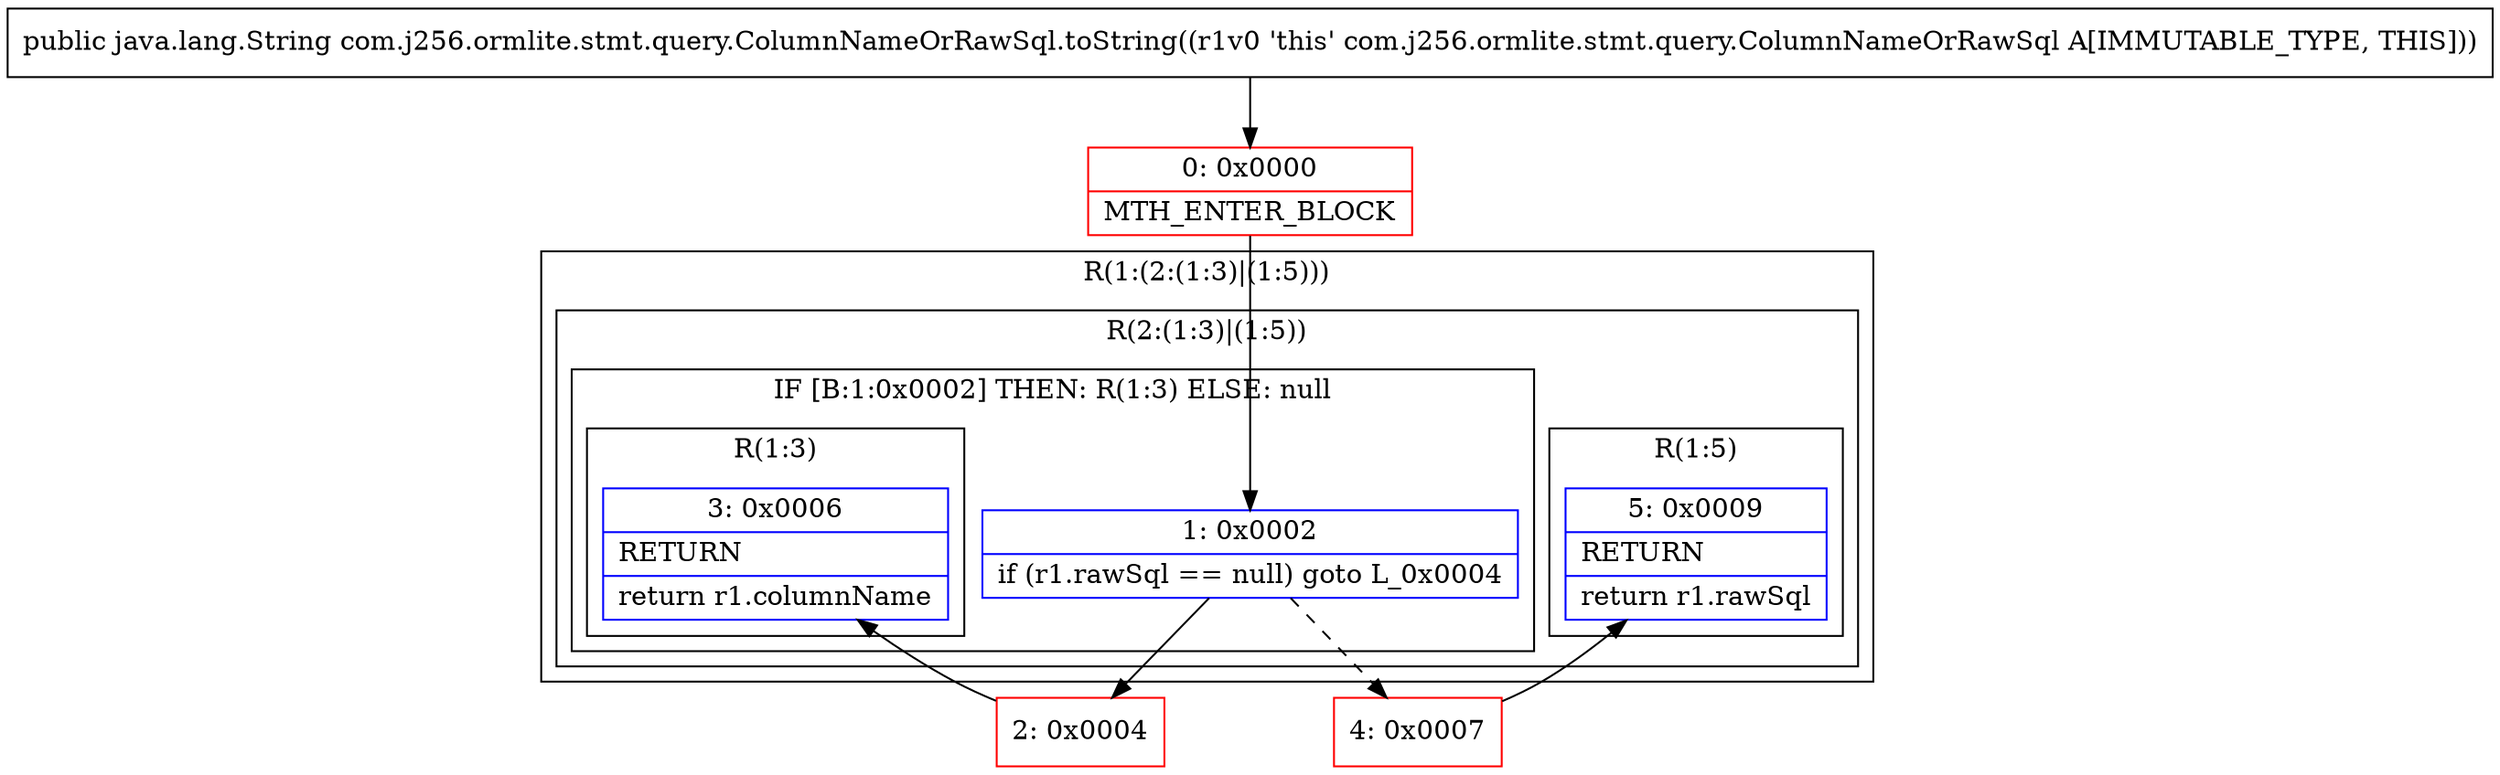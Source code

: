 digraph "CFG forcom.j256.ormlite.stmt.query.ColumnNameOrRawSql.toString()Ljava\/lang\/String;" {
subgraph cluster_Region_928917166 {
label = "R(1:(2:(1:3)|(1:5)))";
node [shape=record,color=blue];
subgraph cluster_Region_331977774 {
label = "R(2:(1:3)|(1:5))";
node [shape=record,color=blue];
subgraph cluster_IfRegion_1106389122 {
label = "IF [B:1:0x0002] THEN: R(1:3) ELSE: null";
node [shape=record,color=blue];
Node_1 [shape=record,label="{1\:\ 0x0002|if (r1.rawSql == null) goto L_0x0004\l}"];
subgraph cluster_Region_1534554881 {
label = "R(1:3)";
node [shape=record,color=blue];
Node_3 [shape=record,label="{3\:\ 0x0006|RETURN\l|return r1.columnName\l}"];
}
}
subgraph cluster_Region_492459415 {
label = "R(1:5)";
node [shape=record,color=blue];
Node_5 [shape=record,label="{5\:\ 0x0009|RETURN\l|return r1.rawSql\l}"];
}
}
}
Node_0 [shape=record,color=red,label="{0\:\ 0x0000|MTH_ENTER_BLOCK\l}"];
Node_2 [shape=record,color=red,label="{2\:\ 0x0004}"];
Node_4 [shape=record,color=red,label="{4\:\ 0x0007}"];
MethodNode[shape=record,label="{public java.lang.String com.j256.ormlite.stmt.query.ColumnNameOrRawSql.toString((r1v0 'this' com.j256.ormlite.stmt.query.ColumnNameOrRawSql A[IMMUTABLE_TYPE, THIS])) }"];
MethodNode -> Node_0;
Node_1 -> Node_2;
Node_1 -> Node_4[style=dashed];
Node_0 -> Node_1;
Node_2 -> Node_3;
Node_4 -> Node_5;
}

